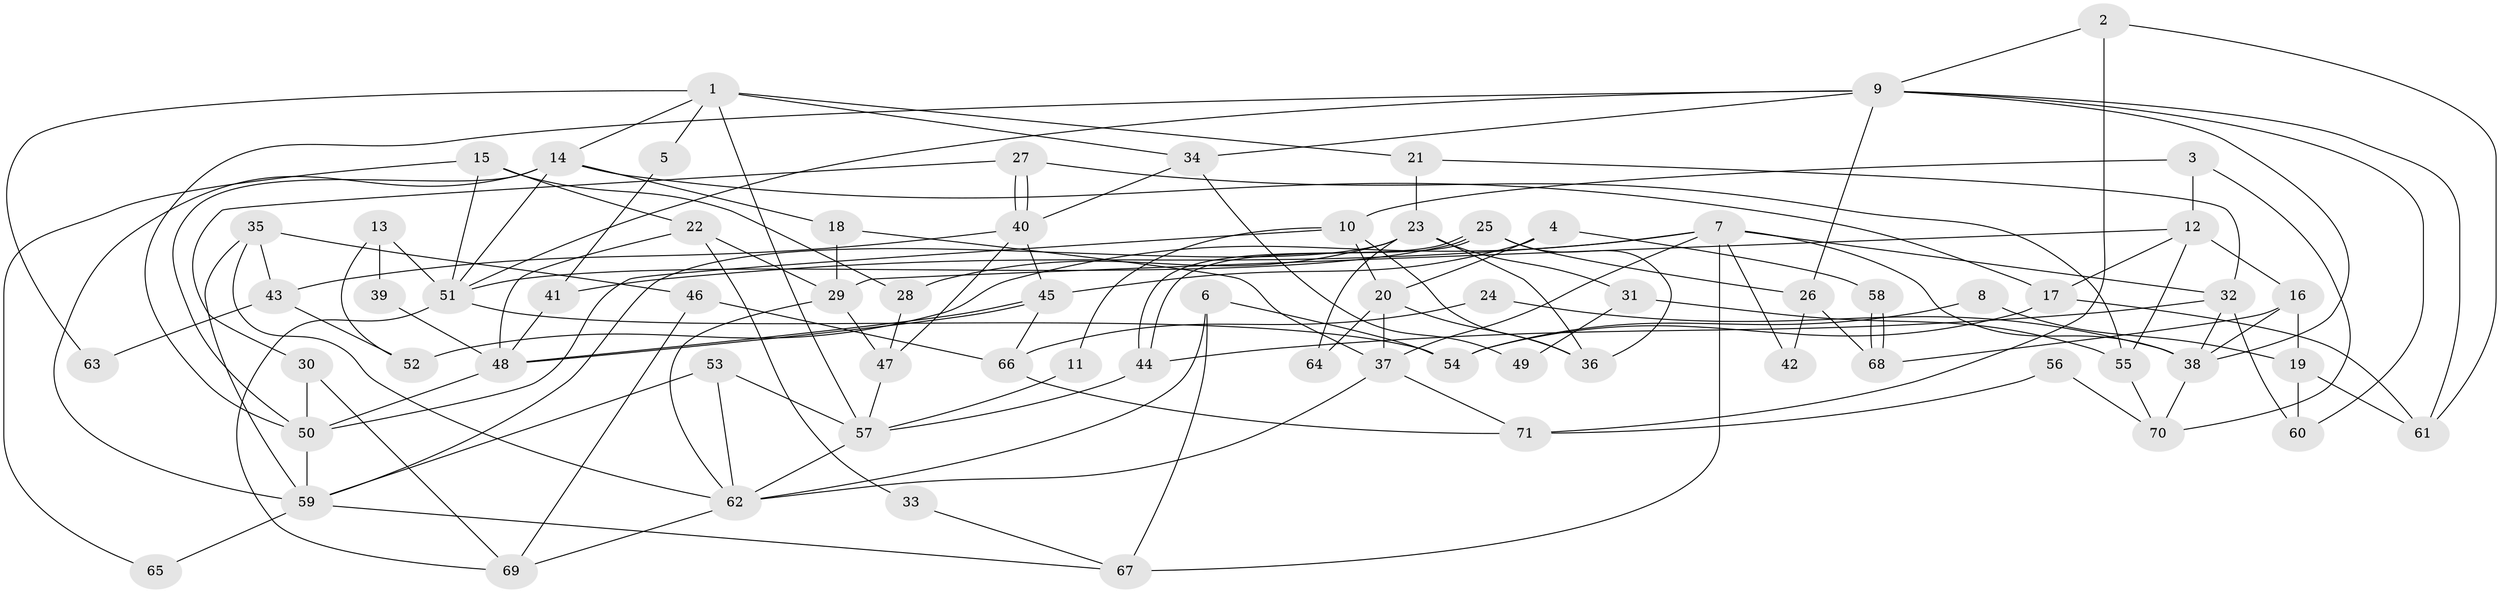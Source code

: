 // coarse degree distribution, {6: 0.10204081632653061, 11: 0.04081632653061224, 7: 0.10204081632653061, 5: 0.16326530612244897, 2: 0.1836734693877551, 3: 0.1836734693877551, 12: 0.02040816326530612, 4: 0.20408163265306123}
// Generated by graph-tools (version 1.1) at 2025/18/03/04/25 18:18:42]
// undirected, 71 vertices, 142 edges
graph export_dot {
graph [start="1"]
  node [color=gray90,style=filled];
  1;
  2;
  3;
  4;
  5;
  6;
  7;
  8;
  9;
  10;
  11;
  12;
  13;
  14;
  15;
  16;
  17;
  18;
  19;
  20;
  21;
  22;
  23;
  24;
  25;
  26;
  27;
  28;
  29;
  30;
  31;
  32;
  33;
  34;
  35;
  36;
  37;
  38;
  39;
  40;
  41;
  42;
  43;
  44;
  45;
  46;
  47;
  48;
  49;
  50;
  51;
  52;
  53;
  54;
  55;
  56;
  57;
  58;
  59;
  60;
  61;
  62;
  63;
  64;
  65;
  66;
  67;
  68;
  69;
  70;
  71;
  1 -- 57;
  1 -- 14;
  1 -- 5;
  1 -- 21;
  1 -- 34;
  1 -- 63;
  2 -- 9;
  2 -- 71;
  2 -- 61;
  3 -- 10;
  3 -- 12;
  3 -- 70;
  4 -- 20;
  4 -- 45;
  4 -- 58;
  5 -- 41;
  6 -- 54;
  6 -- 67;
  6 -- 62;
  7 -- 32;
  7 -- 37;
  7 -- 38;
  7 -- 41;
  7 -- 42;
  7 -- 52;
  7 -- 67;
  8 -- 19;
  8 -- 54;
  9 -- 26;
  9 -- 34;
  9 -- 38;
  9 -- 50;
  9 -- 51;
  9 -- 60;
  9 -- 61;
  10 -- 20;
  10 -- 36;
  10 -- 11;
  10 -- 50;
  11 -- 57;
  12 -- 17;
  12 -- 16;
  12 -- 29;
  12 -- 55;
  13 -- 52;
  13 -- 51;
  13 -- 39;
  14 -- 51;
  14 -- 50;
  14 -- 17;
  14 -- 18;
  14 -- 59;
  15 -- 51;
  15 -- 28;
  15 -- 22;
  15 -- 65;
  16 -- 19;
  16 -- 38;
  16 -- 68;
  17 -- 61;
  17 -- 54;
  18 -- 29;
  18 -- 37;
  19 -- 60;
  19 -- 61;
  20 -- 37;
  20 -- 36;
  20 -- 64;
  21 -- 32;
  21 -- 23;
  22 -- 48;
  22 -- 29;
  22 -- 33;
  23 -- 59;
  23 -- 28;
  23 -- 31;
  23 -- 36;
  23 -- 64;
  24 -- 38;
  24 -- 66;
  25 -- 51;
  25 -- 44;
  25 -- 44;
  25 -- 26;
  25 -- 36;
  26 -- 68;
  26 -- 42;
  27 -- 55;
  27 -- 40;
  27 -- 40;
  27 -- 30;
  28 -- 47;
  29 -- 47;
  29 -- 62;
  30 -- 50;
  30 -- 69;
  31 -- 55;
  31 -- 49;
  32 -- 38;
  32 -- 44;
  32 -- 60;
  33 -- 67;
  34 -- 40;
  34 -- 49;
  35 -- 62;
  35 -- 59;
  35 -- 43;
  35 -- 46;
  37 -- 62;
  37 -- 71;
  38 -- 70;
  39 -- 48;
  40 -- 47;
  40 -- 43;
  40 -- 45;
  41 -- 48;
  43 -- 52;
  43 -- 63;
  44 -- 57;
  45 -- 48;
  45 -- 48;
  45 -- 66;
  46 -- 69;
  46 -- 66;
  47 -- 57;
  48 -- 50;
  50 -- 59;
  51 -- 69;
  51 -- 54;
  53 -- 62;
  53 -- 59;
  53 -- 57;
  55 -- 70;
  56 -- 70;
  56 -- 71;
  57 -- 62;
  58 -- 68;
  58 -- 68;
  59 -- 65;
  59 -- 67;
  62 -- 69;
  66 -- 71;
}
